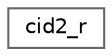 digraph "Graphical Class Hierarchy"
{
 // LATEX_PDF_SIZE
  bgcolor="transparent";
  edge [fontname=Helvetica,fontsize=10,labelfontname=Helvetica,labelfontsize=10];
  node [fontname=Helvetica,fontsize=10,shape=box,height=0.2,width=0.4];
  rankdir="LR";
  Node0 [id="Node000000",label="cid2_r",height=0.2,width=0.4,color="grey40", fillcolor="white", style="filled",URL="$structcid2__r.html",tooltip=" "];
}
